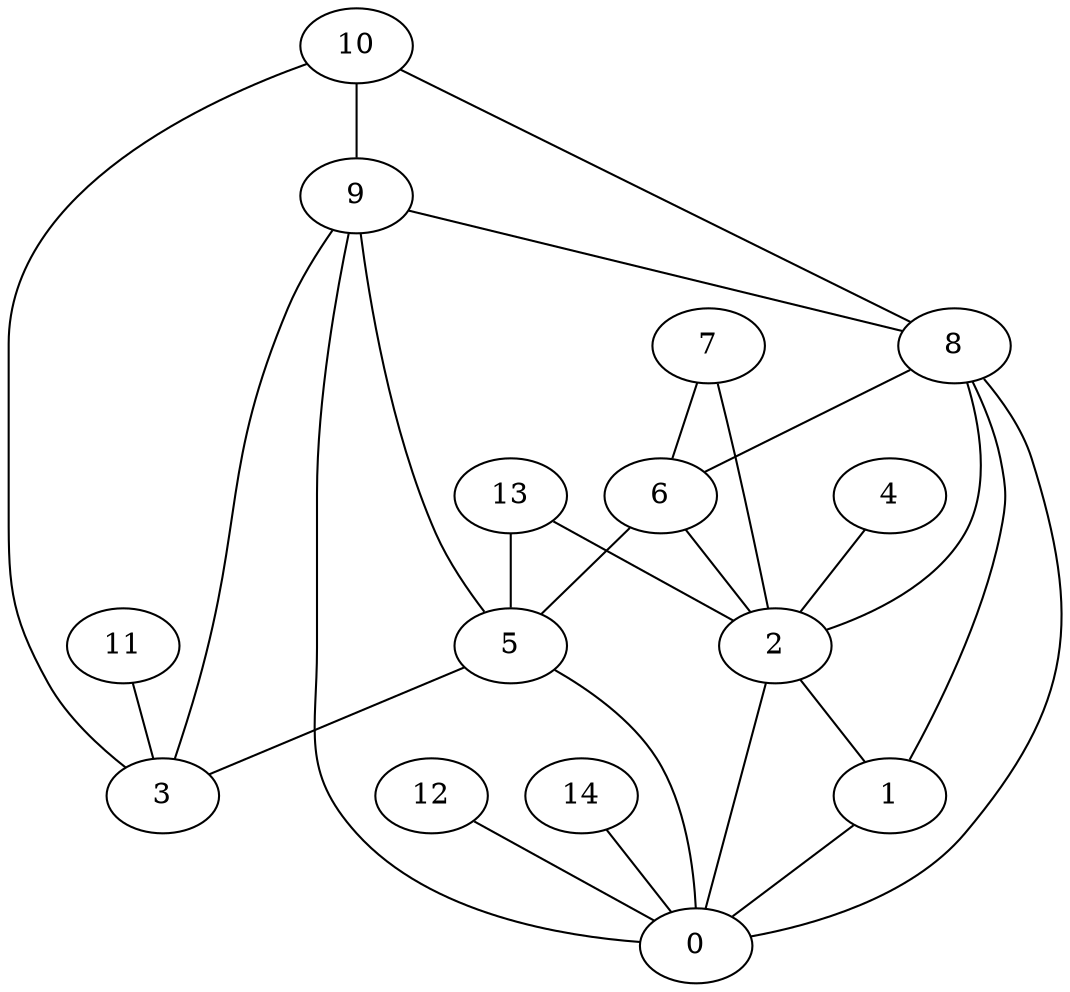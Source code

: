 digraph "sensornet-topology" {
label = "";
rankdir="BT";"0"->"1" [arrowhead = "both"] 
"0"->"2" [arrowhead = "both"] 
"0"->"5" [arrowhead = "both"] 
"0"->"8" [arrowhead = "both"] 
"0"->"9" [arrowhead = "both"] 
"0"->"12" [arrowhead = "both"] 
"0"->"14" [arrowhead = "both"] 
"1"->"2" [arrowhead = "both"] 
"1"->"8" [arrowhead = "both"] 
"2"->"4" [arrowhead = "both"] 
"2"->"6" [arrowhead = "both"] 
"2"->"7" [arrowhead = "both"] 
"2"->"8" [arrowhead = "both"] 
"2"->"13" [arrowhead = "both"] 
"3"->"5" [arrowhead = "both"] 
"3"->"9" [arrowhead = "both"] 
"3"->"10" [arrowhead = "both"] 
"3"->"11" [arrowhead = "both"] 
"5"->"6" [arrowhead = "both"] 
"5"->"9" [arrowhead = "both"] 
"5"->"13" [arrowhead = "both"] 
"6"->"7" [arrowhead = "both"] 
"6"->"8" [arrowhead = "both"] 
"8"->"9" [arrowhead = "both"] 
"8"->"10" [arrowhead = "both"] 
"9"->"10" [arrowhead = "both"] 
}